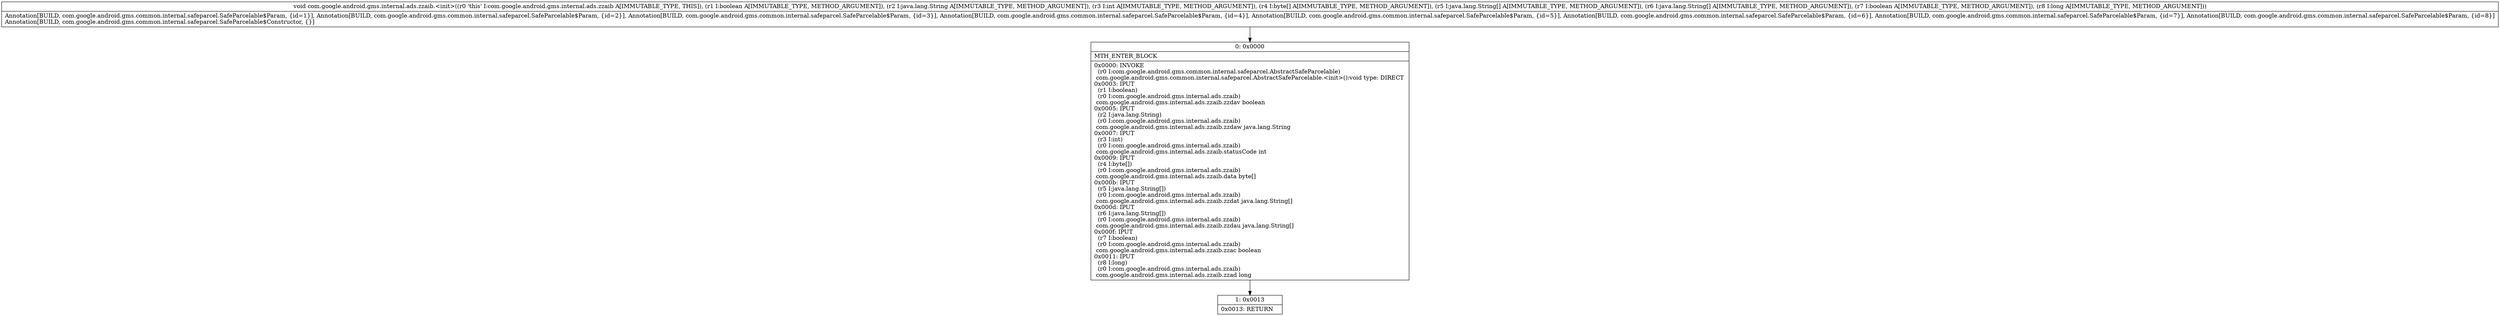 digraph "CFG forcom.google.android.gms.internal.ads.zzaib.\<init\>(ZLjava\/lang\/String;I[B[Ljava\/lang\/String;[Ljava\/lang\/String;ZJ)V" {
Node_0 [shape=record,label="{0\:\ 0x0000|MTH_ENTER_BLOCK\l|0x0000: INVOKE  \l  (r0 I:com.google.android.gms.common.internal.safeparcel.AbstractSafeParcelable)\l com.google.android.gms.common.internal.safeparcel.AbstractSafeParcelable.\<init\>():void type: DIRECT \l0x0003: IPUT  \l  (r1 I:boolean)\l  (r0 I:com.google.android.gms.internal.ads.zzaib)\l com.google.android.gms.internal.ads.zzaib.zzdav boolean \l0x0005: IPUT  \l  (r2 I:java.lang.String)\l  (r0 I:com.google.android.gms.internal.ads.zzaib)\l com.google.android.gms.internal.ads.zzaib.zzdaw java.lang.String \l0x0007: IPUT  \l  (r3 I:int)\l  (r0 I:com.google.android.gms.internal.ads.zzaib)\l com.google.android.gms.internal.ads.zzaib.statusCode int \l0x0009: IPUT  \l  (r4 I:byte[])\l  (r0 I:com.google.android.gms.internal.ads.zzaib)\l com.google.android.gms.internal.ads.zzaib.data byte[] \l0x000b: IPUT  \l  (r5 I:java.lang.String[])\l  (r0 I:com.google.android.gms.internal.ads.zzaib)\l com.google.android.gms.internal.ads.zzaib.zzdat java.lang.String[] \l0x000d: IPUT  \l  (r6 I:java.lang.String[])\l  (r0 I:com.google.android.gms.internal.ads.zzaib)\l com.google.android.gms.internal.ads.zzaib.zzdau java.lang.String[] \l0x000f: IPUT  \l  (r7 I:boolean)\l  (r0 I:com.google.android.gms.internal.ads.zzaib)\l com.google.android.gms.internal.ads.zzaib.zzac boolean \l0x0011: IPUT  \l  (r8 I:long)\l  (r0 I:com.google.android.gms.internal.ads.zzaib)\l com.google.android.gms.internal.ads.zzaib.zzad long \l}"];
Node_1 [shape=record,label="{1\:\ 0x0013|0x0013: RETURN   \l}"];
MethodNode[shape=record,label="{void com.google.android.gms.internal.ads.zzaib.\<init\>((r0 'this' I:com.google.android.gms.internal.ads.zzaib A[IMMUTABLE_TYPE, THIS]), (r1 I:boolean A[IMMUTABLE_TYPE, METHOD_ARGUMENT]), (r2 I:java.lang.String A[IMMUTABLE_TYPE, METHOD_ARGUMENT]), (r3 I:int A[IMMUTABLE_TYPE, METHOD_ARGUMENT]), (r4 I:byte[] A[IMMUTABLE_TYPE, METHOD_ARGUMENT]), (r5 I:java.lang.String[] A[IMMUTABLE_TYPE, METHOD_ARGUMENT]), (r6 I:java.lang.String[] A[IMMUTABLE_TYPE, METHOD_ARGUMENT]), (r7 I:boolean A[IMMUTABLE_TYPE, METHOD_ARGUMENT]), (r8 I:long A[IMMUTABLE_TYPE, METHOD_ARGUMENT]))  | Annotation[BUILD, com.google.android.gms.common.internal.safeparcel.SafeParcelable$Param, \{id=1\}], Annotation[BUILD, com.google.android.gms.common.internal.safeparcel.SafeParcelable$Param, \{id=2\}], Annotation[BUILD, com.google.android.gms.common.internal.safeparcel.SafeParcelable$Param, \{id=3\}], Annotation[BUILD, com.google.android.gms.common.internal.safeparcel.SafeParcelable$Param, \{id=4\}], Annotation[BUILD, com.google.android.gms.common.internal.safeparcel.SafeParcelable$Param, \{id=5\}], Annotation[BUILD, com.google.android.gms.common.internal.safeparcel.SafeParcelable$Param, \{id=6\}], Annotation[BUILD, com.google.android.gms.common.internal.safeparcel.SafeParcelable$Param, \{id=7\}], Annotation[BUILD, com.google.android.gms.common.internal.safeparcel.SafeParcelable$Param, \{id=8\}]\lAnnotation[BUILD, com.google.android.gms.common.internal.safeparcel.SafeParcelable$Constructor, \{\}]\l}"];
MethodNode -> Node_0;
Node_0 -> Node_1;
}

